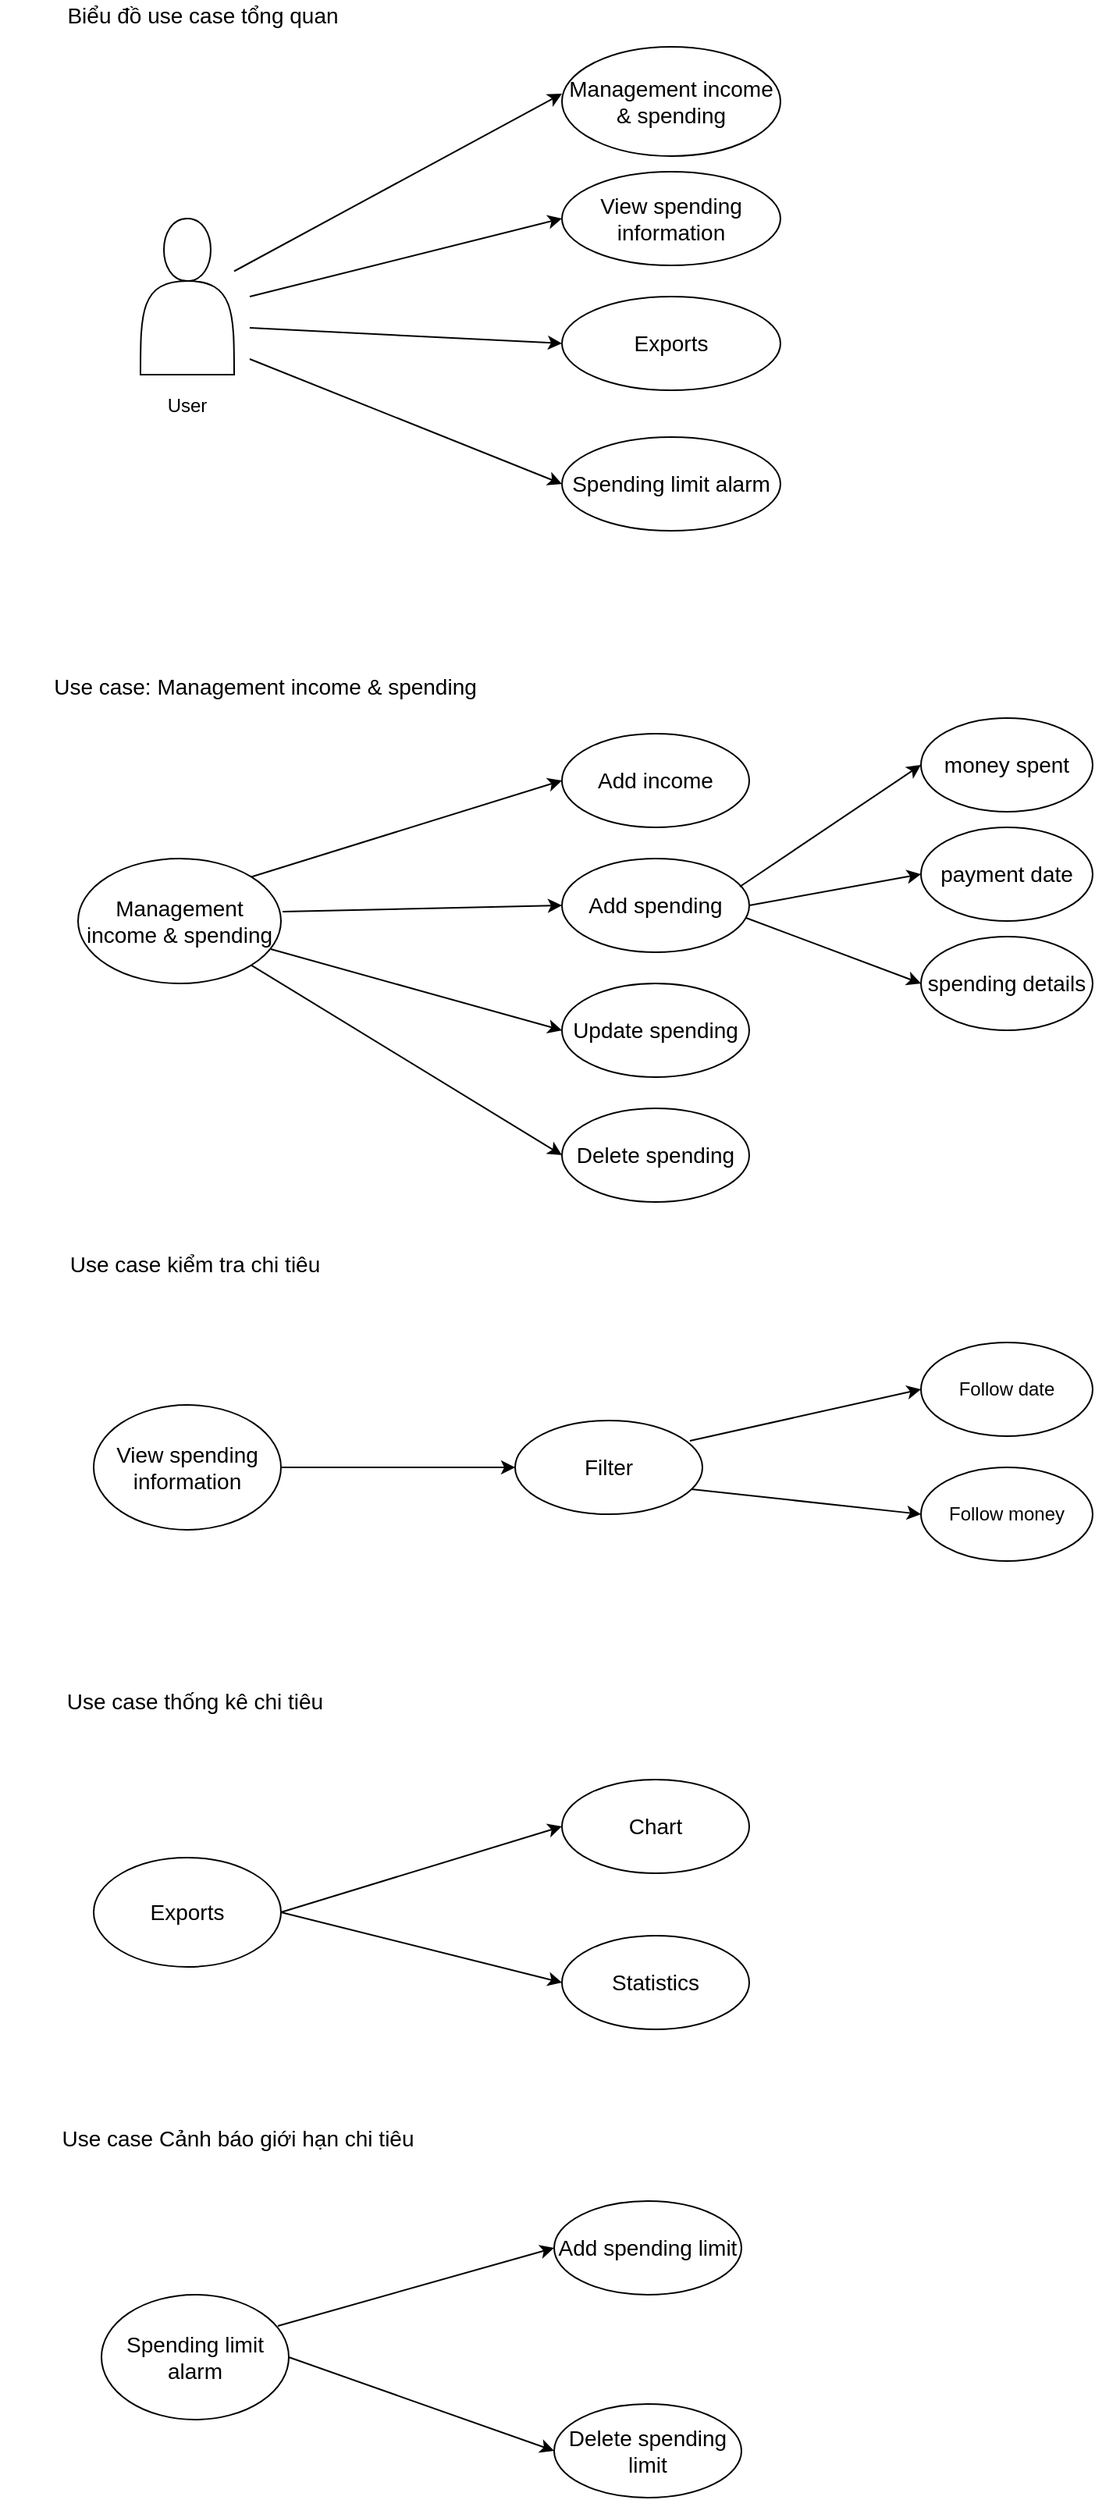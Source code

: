 <mxfile version="14.7.7" type="github">
  <diagram id="ayI-DmzHFY0X1hA3erkS" name="Page-1">
    <mxGraphModel dx="866" dy="522" grid="1" gridSize="10" guides="1" tooltips="1" connect="1" arrows="1" fold="1" page="1" pageScale="1" pageWidth="1000" pageHeight="2200" math="0" shadow="0">
      <root>
        <mxCell id="0" />
        <mxCell id="1" parent="0" />
        <mxCell id="M1myHu0ja1iW1hB-PIuA-4" value="" style="shape=actor;whiteSpace=wrap;html=1;" parent="1" vertex="1">
          <mxGeometry x="130" y="160" width="60" height="100" as="geometry" />
        </mxCell>
        <mxCell id="M1myHu0ja1iW1hB-PIuA-5" value="User" style="text;html=1;strokeColor=none;fillColor=none;align=center;verticalAlign=middle;whiteSpace=wrap;rounded=0;" parent="1" vertex="1">
          <mxGeometry x="140" y="270" width="40" height="20" as="geometry" />
        </mxCell>
        <mxCell id="M1myHu0ja1iW1hB-PIuA-7" value="" style="endArrow=classic;html=1;" parent="1" source="M1myHu0ja1iW1hB-PIuA-4" edge="1">
          <mxGeometry width="50" height="50" relative="1" as="geometry">
            <mxPoint x="190" y="220" as="sourcePoint" />
            <mxPoint x="400" y="80" as="targetPoint" />
          </mxGeometry>
        </mxCell>
        <mxCell id="M1myHu0ja1iW1hB-PIuA-8" value="&lt;span style=&quot;font-size: 14px&quot;&gt;Management income &amp;amp; spending&lt;/span&gt;" style="ellipse;whiteSpace=wrap;html=1;" parent="1" vertex="1">
          <mxGeometry x="400" y="50" width="140" height="70" as="geometry" />
        </mxCell>
        <mxCell id="M1myHu0ja1iW1hB-PIuA-14" value="" style="endArrow=classic;html=1;entryX=0;entryY=0.5;entryDx=0;entryDy=0;" parent="1" edge="1" target="M1myHu0ja1iW1hB-PIuA-18">
          <mxGeometry width="50" height="50" relative="1" as="geometry">
            <mxPoint x="200" y="210" as="sourcePoint" />
            <mxPoint x="400" y="160" as="targetPoint" />
          </mxGeometry>
        </mxCell>
        <mxCell id="M1myHu0ja1iW1hB-PIuA-18" value="&lt;font style=&quot;font-size: 14px&quot;&gt;View spending information&lt;/font&gt;" style="ellipse;whiteSpace=wrap;html=1;" parent="1" vertex="1">
          <mxGeometry x="400" y="130" width="140" height="60" as="geometry" />
        </mxCell>
        <mxCell id="M1myHu0ja1iW1hB-PIuA-22" value="" style="endArrow=classic;html=1;entryX=0;entryY=0.5;entryDx=0;entryDy=0;" parent="1" edge="1" target="M1myHu0ja1iW1hB-PIuA-25">
          <mxGeometry width="50" height="50" relative="1" as="geometry">
            <mxPoint x="200" y="230" as="sourcePoint" />
            <mxPoint x="400" y="230" as="targetPoint" />
          </mxGeometry>
        </mxCell>
        <mxCell id="M1myHu0ja1iW1hB-PIuA-25" value="&lt;font style=&quot;font-size: 14px&quot;&gt;Exports&lt;/font&gt;" style="ellipse;whiteSpace=wrap;html=1;" parent="1" vertex="1">
          <mxGeometry x="400" y="210" width="140" height="60" as="geometry" />
        </mxCell>
        <mxCell id="M1myHu0ja1iW1hB-PIuA-26" value="" style="endArrow=classic;html=1;entryX=0;entryY=0.5;entryDx=0;entryDy=0;" parent="1" target="M1myHu0ja1iW1hB-PIuA-28" edge="1">
          <mxGeometry width="50" height="50" relative="1" as="geometry">
            <mxPoint x="200" y="250" as="sourcePoint" />
            <mxPoint x="400" y="290" as="targetPoint" />
          </mxGeometry>
        </mxCell>
        <mxCell id="M1myHu0ja1iW1hB-PIuA-28" value="&lt;font style=&quot;font-size: 14px&quot;&gt;Spending limit alarm&lt;/font&gt;" style="ellipse;whiteSpace=wrap;html=1;" parent="1" vertex="1">
          <mxGeometry x="400" y="300" width="140" height="60" as="geometry" />
        </mxCell>
        <mxCell id="M1myHu0ja1iW1hB-PIuA-29" value="&lt;font style=&quot;font-size: 14px&quot;&gt;Biểu đồ use case tổng quan&lt;/font&gt;" style="text;html=1;strokeColor=none;fillColor=none;align=center;verticalAlign=middle;whiteSpace=wrap;rounded=0;" parent="1" vertex="1">
          <mxGeometry x="40" y="20" width="260" height="20" as="geometry" />
        </mxCell>
        <mxCell id="M1myHu0ja1iW1hB-PIuA-30" value="&lt;span style=&quot;font-size: 14px&quot;&gt;Management income &amp;amp; spending&lt;/span&gt;" style="ellipse;whiteSpace=wrap;html=1;" parent="1" vertex="1">
          <mxGeometry x="90" y="570" width="130" height="80" as="geometry" />
        </mxCell>
        <mxCell id="M1myHu0ja1iW1hB-PIuA-31" value="&lt;span style=&quot;font-size: 14px&quot;&gt;Use case: Management income &amp;amp; spending&lt;/span&gt;" style="text;html=1;strokeColor=none;fillColor=none;align=center;verticalAlign=middle;whiteSpace=wrap;rounded=0;" parent="1" vertex="1">
          <mxGeometry x="70" y="450" width="280" height="20" as="geometry" />
        </mxCell>
        <mxCell id="M1myHu0ja1iW1hB-PIuA-32" value="" style="endArrow=classic;html=1;exitX=1;exitY=0;exitDx=0;exitDy=0;" parent="1" source="M1myHu0ja1iW1hB-PIuA-30" edge="1">
          <mxGeometry width="50" height="50" relative="1" as="geometry">
            <mxPoint x="400" y="570" as="sourcePoint" />
            <mxPoint x="400" y="520" as="targetPoint" />
          </mxGeometry>
        </mxCell>
        <mxCell id="M1myHu0ja1iW1hB-PIuA-33" value="&lt;font style=&quot;font-size: 14px&quot;&gt;Add income&lt;/font&gt;" style="ellipse;whiteSpace=wrap;html=1;" parent="1" vertex="1">
          <mxGeometry x="400" y="490" width="120" height="60" as="geometry" />
        </mxCell>
        <mxCell id="M1myHu0ja1iW1hB-PIuA-34" value="&lt;font style=&quot;font-size: 14px&quot;&gt;Add spending&lt;/font&gt;" style="ellipse;whiteSpace=wrap;html=1;" parent="1" vertex="1">
          <mxGeometry x="400" y="570" width="120" height="60" as="geometry" />
        </mxCell>
        <mxCell id="M1myHu0ja1iW1hB-PIuA-35" value="" style="endArrow=classic;html=1;entryX=0;entryY=0.5;entryDx=0;entryDy=0;exitX=1.008;exitY=0.425;exitDx=0;exitDy=0;exitPerimeter=0;" parent="1" source="M1myHu0ja1iW1hB-PIuA-30" target="M1myHu0ja1iW1hB-PIuA-34" edge="1">
          <mxGeometry width="50" height="50" relative="1" as="geometry">
            <mxPoint x="220" y="610" as="sourcePoint" />
            <mxPoint x="450" y="520" as="targetPoint" />
          </mxGeometry>
        </mxCell>
        <mxCell id="M1myHu0ja1iW1hB-PIuA-36" value="" style="endArrow=classic;html=1;entryX=0;entryY=0.5;entryDx=0;entryDy=0;exitX=0.95;exitY=0.3;exitDx=0;exitDy=0;exitPerimeter=0;" parent="1" source="M1myHu0ja1iW1hB-PIuA-34" target="M1myHu0ja1iW1hB-PIuA-37" edge="1">
          <mxGeometry width="50" height="50" relative="1" as="geometry">
            <mxPoint x="510" y="590" as="sourcePoint" />
            <mxPoint x="640" y="540" as="targetPoint" />
          </mxGeometry>
        </mxCell>
        <mxCell id="M1myHu0ja1iW1hB-PIuA-37" value="&lt;font style=&quot;font-size: 14px&quot;&gt;money spent&lt;/font&gt;" style="ellipse;whiteSpace=wrap;html=1;" parent="1" vertex="1">
          <mxGeometry x="630" y="480" width="110" height="60" as="geometry" />
        </mxCell>
        <mxCell id="M1myHu0ja1iW1hB-PIuA-38" value="&lt;font style=&quot;font-size: 14px&quot;&gt;payment date&lt;/font&gt;" style="ellipse;whiteSpace=wrap;html=1;" parent="1" vertex="1">
          <mxGeometry x="630" y="550" width="110" height="60" as="geometry" />
        </mxCell>
        <mxCell id="M1myHu0ja1iW1hB-PIuA-39" value="" style="endArrow=classic;html=1;entryX=0;entryY=0.5;entryDx=0;entryDy=0;exitX=1;exitY=0.5;exitDx=0;exitDy=0;" parent="1" source="M1myHu0ja1iW1hB-PIuA-34" target="M1myHu0ja1iW1hB-PIuA-38" edge="1">
          <mxGeometry width="50" height="50" relative="1" as="geometry">
            <mxPoint x="400" y="680" as="sourcePoint" />
            <mxPoint x="450" y="630" as="targetPoint" />
          </mxGeometry>
        </mxCell>
        <mxCell id="M1myHu0ja1iW1hB-PIuA-41" value="&lt;font style=&quot;font-size: 14px&quot;&gt;spending details&lt;/font&gt;" style="ellipse;whiteSpace=wrap;html=1;" parent="1" vertex="1">
          <mxGeometry x="630" y="620" width="110" height="60" as="geometry" />
        </mxCell>
        <mxCell id="M1myHu0ja1iW1hB-PIuA-42" value="" style="endArrow=classic;html=1;entryX=0;entryY=0.5;entryDx=0;entryDy=0;exitX=0.983;exitY=0.633;exitDx=0;exitDy=0;exitPerimeter=0;" parent="1" source="M1myHu0ja1iW1hB-PIuA-34" target="M1myHu0ja1iW1hB-PIuA-41" edge="1">
          <mxGeometry width="50" height="50" relative="1" as="geometry">
            <mxPoint x="520" y="610" as="sourcePoint" />
            <mxPoint x="450" y="630" as="targetPoint" />
          </mxGeometry>
        </mxCell>
        <mxCell id="M1myHu0ja1iW1hB-PIuA-43" value="&lt;font style=&quot;font-size: 14px&quot;&gt;Update spending&lt;/font&gt;" style="ellipse;whiteSpace=wrap;html=1;" parent="1" vertex="1">
          <mxGeometry x="400" y="650" width="120" height="60" as="geometry" />
        </mxCell>
        <mxCell id="M1myHu0ja1iW1hB-PIuA-44" value="" style="endArrow=classic;html=1;entryX=0;entryY=0.5;entryDx=0;entryDy=0;exitX=0.95;exitY=0.725;exitDx=0;exitDy=0;exitPerimeter=0;" parent="1" source="M1myHu0ja1iW1hB-PIuA-30" target="M1myHu0ja1iW1hB-PIuA-43" edge="1">
          <mxGeometry width="50" height="50" relative="1" as="geometry">
            <mxPoint x="220" y="627" as="sourcePoint" />
            <mxPoint x="450" y="630" as="targetPoint" />
          </mxGeometry>
        </mxCell>
        <mxCell id="M1myHu0ja1iW1hB-PIuA-45" value="&lt;font style=&quot;font-size: 14px&quot;&gt;Delete spending&lt;/font&gt;" style="ellipse;whiteSpace=wrap;html=1;" parent="1" vertex="1">
          <mxGeometry x="400" y="730" width="120" height="60" as="geometry" />
        </mxCell>
        <mxCell id="M1myHu0ja1iW1hB-PIuA-46" value="" style="endArrow=classic;html=1;exitX=1;exitY=1;exitDx=0;exitDy=0;entryX=0;entryY=0.5;entryDx=0;entryDy=0;" parent="1" source="M1myHu0ja1iW1hB-PIuA-30" target="M1myHu0ja1iW1hB-PIuA-45" edge="1">
          <mxGeometry width="50" height="50" relative="1" as="geometry">
            <mxPoint x="360" y="690" as="sourcePoint" />
            <mxPoint x="450" y="630" as="targetPoint" />
          </mxGeometry>
        </mxCell>
        <mxCell id="M1myHu0ja1iW1hB-PIuA-51" value="&lt;font style=&quot;font-size: 14px&quot;&gt;Use case kiểm tra chi tiêu&lt;/font&gt;" style="text;html=1;strokeColor=none;fillColor=none;align=center;verticalAlign=middle;whiteSpace=wrap;rounded=0;" parent="1" vertex="1">
          <mxGeometry x="80" y="820" width="170" height="20" as="geometry" />
        </mxCell>
        <mxCell id="M1myHu0ja1iW1hB-PIuA-52" value="&lt;span style=&quot;font-size: 14px&quot;&gt;View spending information&lt;/span&gt;" style="ellipse;whiteSpace=wrap;html=1;" parent="1" vertex="1">
          <mxGeometry x="100" y="920" width="120" height="80" as="geometry" />
        </mxCell>
        <mxCell id="M1myHu0ja1iW1hB-PIuA-53" value="" style="endArrow=classic;html=1;exitX=1;exitY=0.5;exitDx=0;exitDy=0;entryX=0;entryY=0.5;entryDx=0;entryDy=0;" parent="1" source="M1myHu0ja1iW1hB-PIuA-52" target="M1myHu0ja1iW1hB-PIuA-55" edge="1">
          <mxGeometry width="50" height="50" relative="1" as="geometry">
            <mxPoint x="400" y="850" as="sourcePoint" />
            <mxPoint x="360" y="930" as="targetPoint" />
          </mxGeometry>
        </mxCell>
        <mxCell id="M1myHu0ja1iW1hB-PIuA-55" value="&lt;font style=&quot;font-size: 14px&quot;&gt;Filter&lt;/font&gt;" style="ellipse;whiteSpace=wrap;html=1;" parent="1" vertex="1">
          <mxGeometry x="370" y="930" width="120" height="60" as="geometry" />
        </mxCell>
        <mxCell id="M1myHu0ja1iW1hB-PIuA-58" value="Follow date" style="ellipse;whiteSpace=wrap;html=1;" parent="1" vertex="1">
          <mxGeometry x="630" y="880" width="110" height="60" as="geometry" />
        </mxCell>
        <mxCell id="M1myHu0ja1iW1hB-PIuA-59" value="" style="endArrow=classic;html=1;exitX=0.933;exitY=0.217;exitDx=0;exitDy=0;exitPerimeter=0;entryX=0;entryY=0.5;entryDx=0;entryDy=0;" parent="1" source="M1myHu0ja1iW1hB-PIuA-55" target="M1myHu0ja1iW1hB-PIuA-58" edge="1">
          <mxGeometry width="50" height="50" relative="1" as="geometry">
            <mxPoint x="400" y="780" as="sourcePoint" />
            <mxPoint x="450" y="730" as="targetPoint" />
          </mxGeometry>
        </mxCell>
        <mxCell id="M1myHu0ja1iW1hB-PIuA-64" value="&lt;font style=&quot;font-size: 14px&quot;&gt;Use case thống kê chi tiêu&lt;/font&gt;" style="text;html=1;strokeColor=none;fillColor=none;align=center;verticalAlign=middle;whiteSpace=wrap;rounded=0;" parent="1" vertex="1">
          <mxGeometry x="80" y="1100" width="170" height="20" as="geometry" />
        </mxCell>
        <mxCell id="M1myHu0ja1iW1hB-PIuA-65" value="&lt;span style=&quot;font-size: 14px&quot;&gt;Exports&lt;/span&gt;" style="ellipse;whiteSpace=wrap;html=1;" parent="1" vertex="1">
          <mxGeometry x="100" y="1210" width="120" height="70" as="geometry" />
        </mxCell>
        <mxCell id="M1myHu0ja1iW1hB-PIuA-66" value="" style="endArrow=classic;html=1;exitX=1;exitY=0.5;exitDx=0;exitDy=0;" parent="1" source="M1myHu0ja1iW1hB-PIuA-65" edge="1">
          <mxGeometry width="50" height="50" relative="1" as="geometry">
            <mxPoint x="400" y="1210" as="sourcePoint" />
            <mxPoint x="400" y="1190" as="targetPoint" />
          </mxGeometry>
        </mxCell>
        <mxCell id="M1myHu0ja1iW1hB-PIuA-67" value="&lt;font style=&quot;font-size: 14px&quot;&gt;Chart&lt;/font&gt;" style="ellipse;whiteSpace=wrap;html=1;" parent="1" vertex="1">
          <mxGeometry x="400" y="1160" width="120" height="60" as="geometry" />
        </mxCell>
        <mxCell id="M1myHu0ja1iW1hB-PIuA-68" value="&lt;font style=&quot;font-size: 14px&quot;&gt;Statistics&lt;/font&gt;" style="ellipse;whiteSpace=wrap;html=1;" parent="1" vertex="1">
          <mxGeometry x="400" y="1260" width="120" height="60" as="geometry" />
        </mxCell>
        <mxCell id="M1myHu0ja1iW1hB-PIuA-71" value="" style="endArrow=classic;html=1;exitX=1;exitY=0.5;exitDx=0;exitDy=0;entryX=0;entryY=0.5;entryDx=0;entryDy=0;" parent="1" source="M1myHu0ja1iW1hB-PIuA-65" target="M1myHu0ja1iW1hB-PIuA-68" edge="1">
          <mxGeometry width="50" height="50" relative="1" as="geometry">
            <mxPoint x="230" y="1260" as="sourcePoint" />
            <mxPoint x="410" y="1200" as="targetPoint" />
          </mxGeometry>
        </mxCell>
        <mxCell id="M1myHu0ja1iW1hB-PIuA-72" value="&lt;font style=&quot;font-size: 14px&quot;&gt;Use case Cảnh báo giới hạn chi tiêu&lt;/font&gt;" style="text;html=1;strokeColor=none;fillColor=none;align=center;verticalAlign=middle;whiteSpace=wrap;rounded=0;" parent="1" vertex="1">
          <mxGeometry x="75" y="1380" width="235" height="20" as="geometry" />
        </mxCell>
        <mxCell id="M1myHu0ja1iW1hB-PIuA-73" value="&lt;font style=&quot;font-size: 14px&quot;&gt;Spending limit alarm&lt;/font&gt;" style="ellipse;whiteSpace=wrap;html=1;" parent="1" vertex="1">
          <mxGeometry x="105" y="1490" width="120" height="80" as="geometry" />
        </mxCell>
        <mxCell id="M1myHu0ja1iW1hB-PIuA-74" value="" style="endArrow=classic;html=1;exitX=0.942;exitY=0.25;exitDx=0;exitDy=0;exitPerimeter=0;entryX=0;entryY=0.5;entryDx=0;entryDy=0;" parent="1" source="M1myHu0ja1iW1hB-PIuA-73" target="M1myHu0ja1iW1hB-PIuA-75" edge="1">
          <mxGeometry width="50" height="50" relative="1" as="geometry">
            <mxPoint x="400" y="1600" as="sourcePoint" />
            <mxPoint x="450" y="1550" as="targetPoint" />
          </mxGeometry>
        </mxCell>
        <mxCell id="M1myHu0ja1iW1hB-PIuA-75" value="&lt;font style=&quot;font-size: 14px&quot;&gt;Add spending limit&lt;/font&gt;" style="ellipse;whiteSpace=wrap;html=1;" parent="1" vertex="1">
          <mxGeometry x="395" y="1430" width="120" height="60" as="geometry" />
        </mxCell>
        <mxCell id="M1myHu0ja1iW1hB-PIuA-76" value="&lt;font style=&quot;font-size: 14px&quot;&gt;Delete spending limit&lt;/font&gt;" style="ellipse;whiteSpace=wrap;html=1;" parent="1" vertex="1">
          <mxGeometry x="395" y="1560" width="120" height="60" as="geometry" />
        </mxCell>
        <mxCell id="M1myHu0ja1iW1hB-PIuA-78" value="" style="endArrow=classic;html=1;exitX=1;exitY=0.5;exitDx=0;exitDy=0;entryX=0;entryY=0.5;entryDx=0;entryDy=0;" parent="1" source="M1myHu0ja1iW1hB-PIuA-73" target="M1myHu0ja1iW1hB-PIuA-76" edge="1">
          <mxGeometry width="50" height="50" relative="1" as="geometry">
            <mxPoint x="400" y="1470" as="sourcePoint" />
            <mxPoint x="450" y="1420" as="targetPoint" />
          </mxGeometry>
        </mxCell>
        <mxCell id="B7CRF_sADdfQLLlbNlFs-1" value="Follow money" style="ellipse;whiteSpace=wrap;html=1;" vertex="1" parent="1">
          <mxGeometry x="630" y="960" width="110" height="60" as="geometry" />
        </mxCell>
        <mxCell id="B7CRF_sADdfQLLlbNlFs-2" value="" style="endArrow=classic;html=1;entryX=0;entryY=0.5;entryDx=0;entryDy=0;exitX=0.942;exitY=0.733;exitDx=0;exitDy=0;exitPerimeter=0;" edge="1" parent="1" target="B7CRF_sADdfQLLlbNlFs-1" source="M1myHu0ja1iW1hB-PIuA-55">
          <mxGeometry width="50" height="50" relative="1" as="geometry">
            <mxPoint x="487" y="976" as="sourcePoint" />
            <mxPoint x="450" y="1020" as="targetPoint" />
          </mxGeometry>
        </mxCell>
      </root>
    </mxGraphModel>
  </diagram>
</mxfile>

